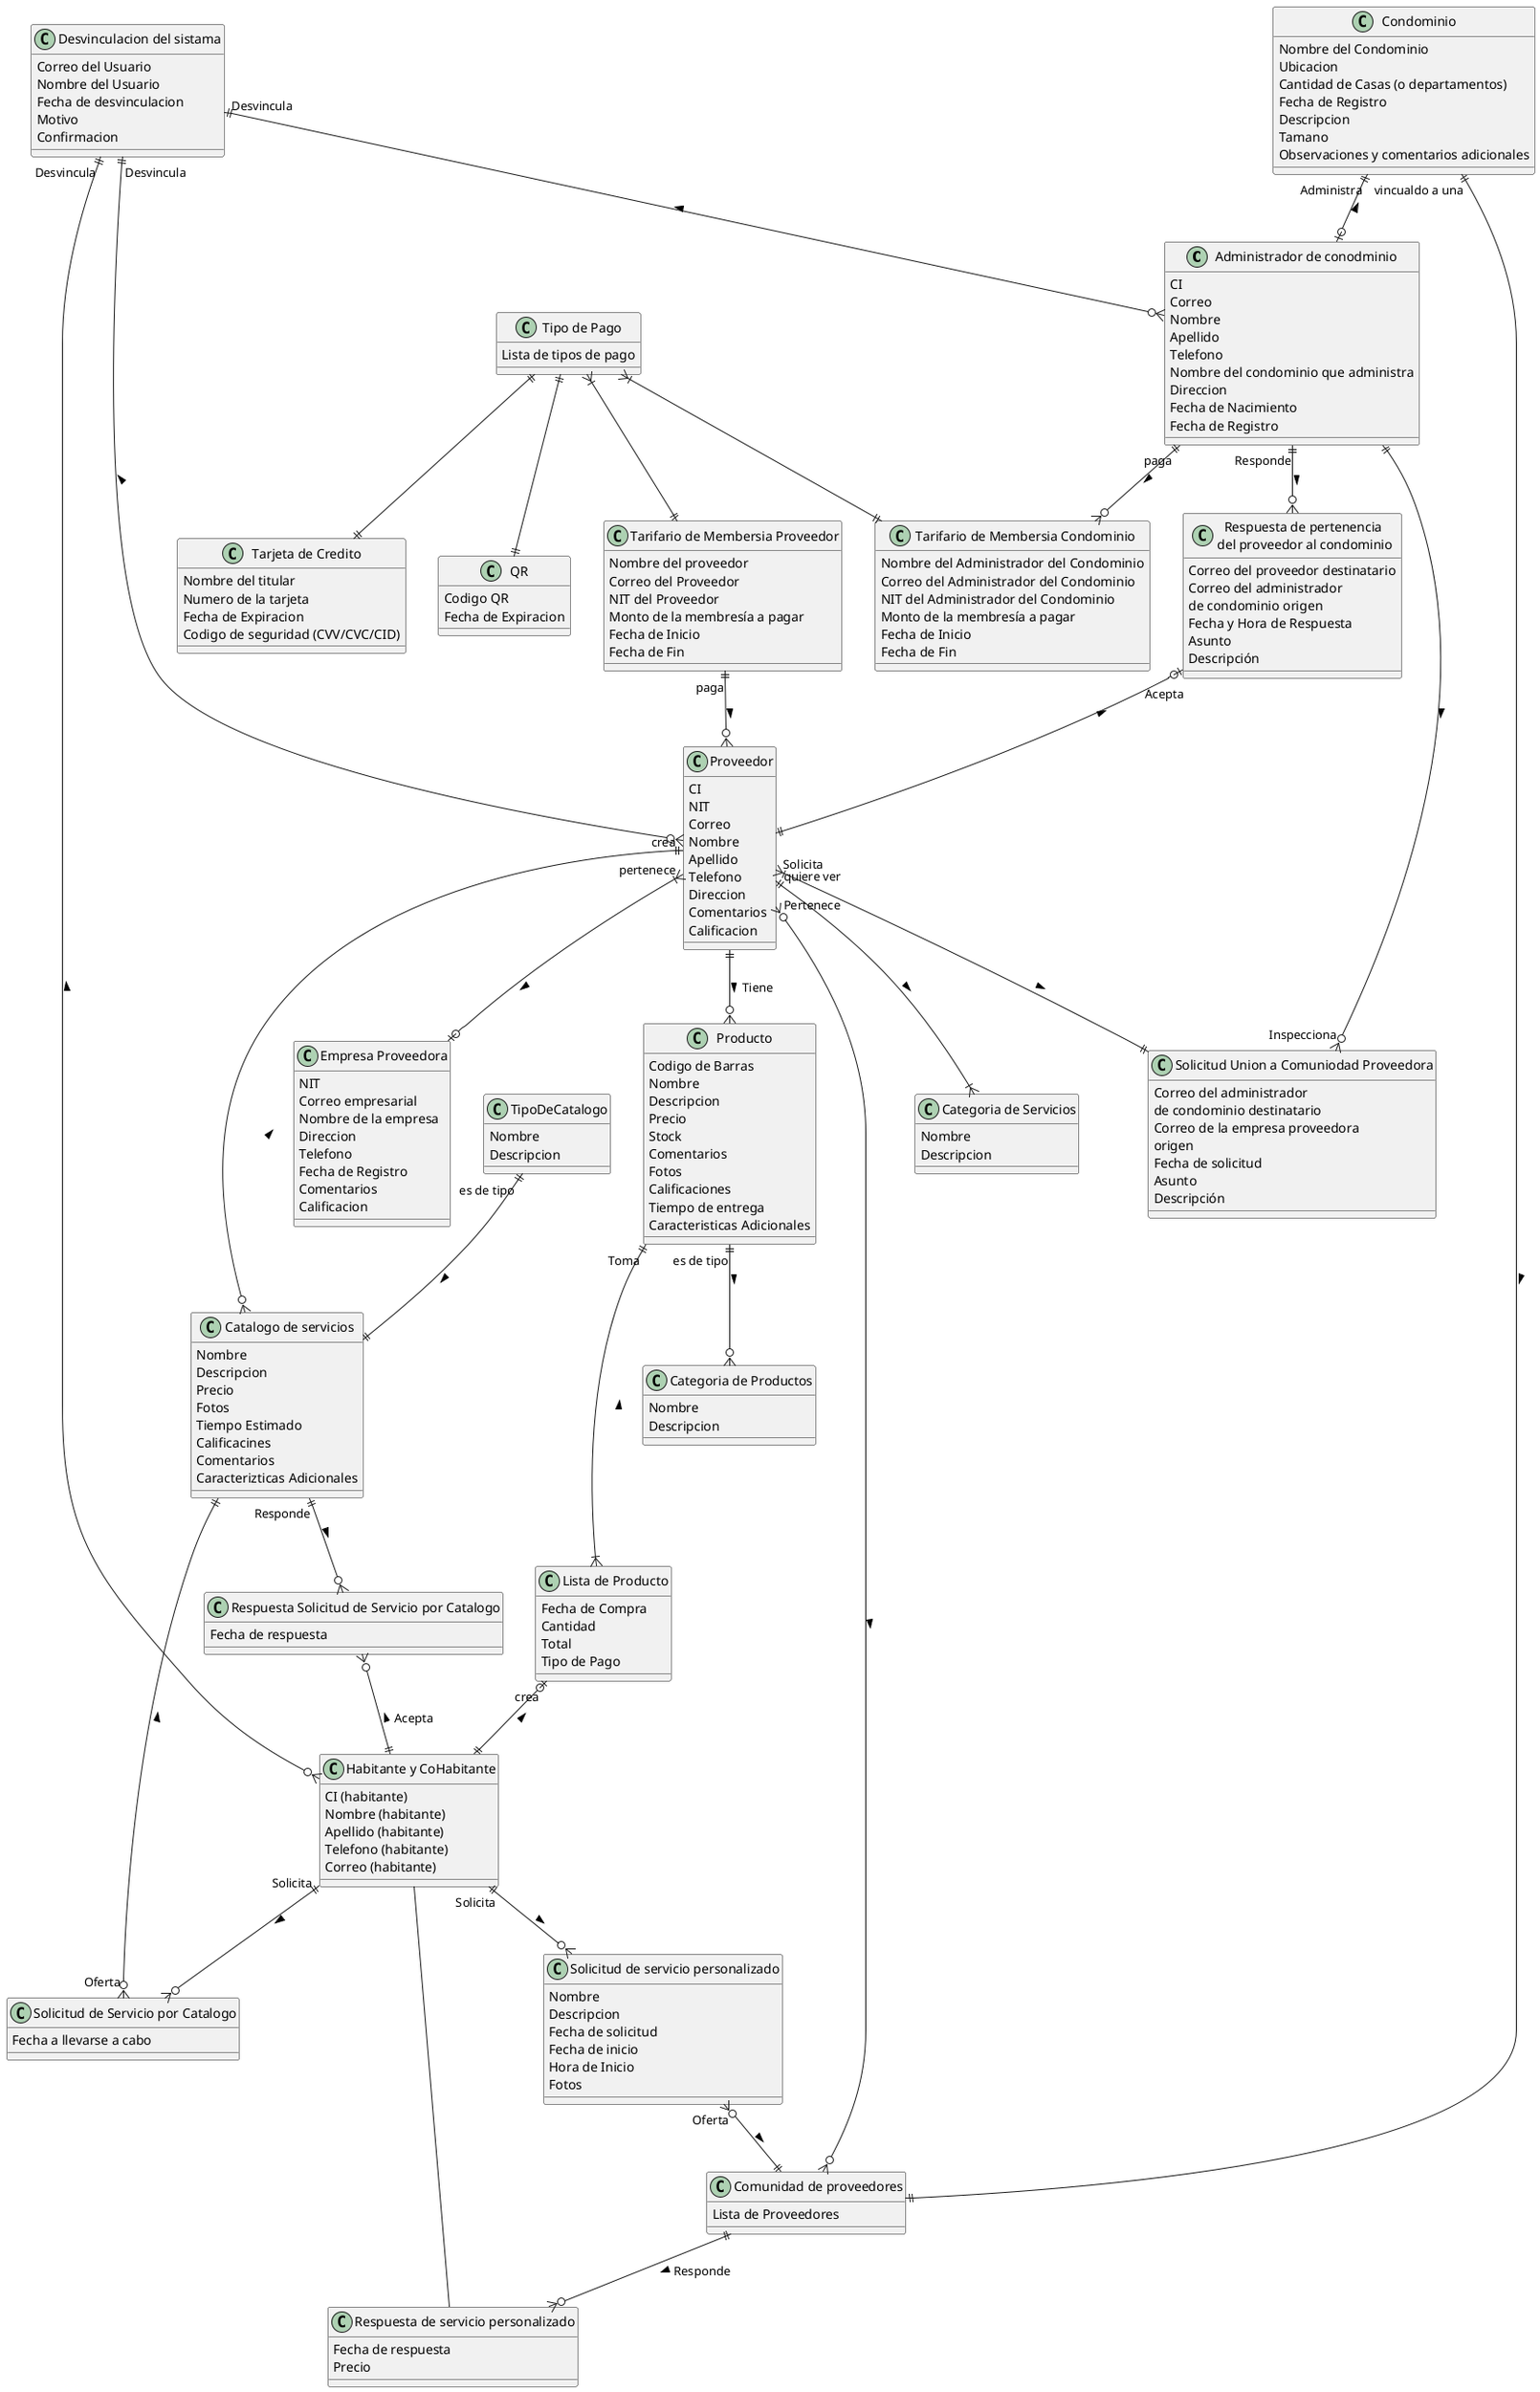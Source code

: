 @startuml

' 9
class "Administrador de conodminio" {
  {field} CI
  {field} Correo
  {field} Nombre
  {field} Apellido
  {field} Telefono
  {field} Nombre del condominio que administra
  {field} Direccion
  {field} Fecha de Nacimiento
  {field} Fecha de Registro
}

' 2
class Condominio {
  {field} Nombre del Condominio
  {field} Ubicacion
  {field} Cantidad de Casas (o departamentos)
  {field} Fecha de Registro
  {field} Descripcion
  {field} Tamano
  {field} Observaciones y comentarios adicionales
}

' 3
class Proveedor {
  {field} CI
  {field} NIT
  {field} Correo
  {field} Nombre
  {field} Apellido
  {field} Telefono
  {field} Direccion
  {field} Comentarios
  {field} Calificacion
}

' 4
class "Empresa Proveedora" {
  {field} NIT
  {field} Correo empresarial
  {field} Nombre de la empresa
  {field} Direccion
  {field} Telefono
  {field} Fecha de Registro
  {field} Comentarios
  {field} Calificacion
}

' 10
class "Habitante y CoHabitante" {
  {field} CI (habitante)
  {field} Nombre (habitante)
  {field} Apellido (habitante)
  {field} Telefono (habitante)
  {field} Correo (habitante)
}

' 5
class "Tarifario de Membersia Condominio" {
  {field} Nombre del Administrador del Condominio
  {field} Correo del Administrador del Condominio
  {field} NIT del Administrador del Condominio
  {field} Monto de la membresía a pagar 
  {field} Fecha de Inicio
  {field} Fecha de Fin
}

' 6
class "Tarifario de Membersia Proveedor" {
  {field} Nombre del proveedor
  {field} Correo del Proveedor
  {field} NIT del Proveedor
  {field} Monto de la membresía a pagar 
  {field} Fecha de Inicio
  {field} Fecha de Fin
}

' 7
class "Tipo de Pago" {
  Lista de tipos de pago
}

' 11
class "Solicitud Union a Comuniodad Proveedora" {
  {field} Correo del administrador \nde condominio destinatario
  {field} Correo de la empresa proveedora \norigen
  {field} Fecha de solicitud
  {field} Asunto
  {field} Descripción
}

' 12
class "Respuesta de pertenencia \ndel proveedor al condominio" {
  {field} Correo del proveedor destinatario
  {field} Correo del administrador \nde condominio origen
  {field} Fecha y Hora de Respuesta
  {field} Asunto
  {field} Descripción
}

' 13
class "Solicitud de Servicio por Catalogo" {
  {field} Fecha a llevarse a cabo
}
' 14
class "Respuesta Solicitud de Servicio por Catalogo" {
  {field} Fecha de respuesta
}

' 15
class "Solicitud de servicio personalizado" {
  {field} Nombre 
  {field} Descripcion
  {field} Fecha de solicitud
  {field} Fecha de inicio
  {field} Hora de Inicio
  {field} Fotos
}
' 16
class "Respuesta de servicio personalizado" {
  {field} Fecha de respuesta
  {field} Precio
}

' 19
class "Desvinculacion del sistama" {
  {field} Correo del Usuario
  {field} Nombre del Usuario
  {field} Fecha de desvinculacion
  {field} Motivo
  {field} Confirmacion
}

' 20
class "Catalogo de servicios" {
  {field} Nombre 
  {field} Descripcion
  {field} Precio
  {field} Fotos
  {field} Tiempo Estimado
  {field} Calificacines
  {field} Comentarios
  {field} Caracterizticas Adicionales
}

' E21
class "Comunidad de proveedores" {
  {field} Lista de Proveedores
}

' E23
class Producto {
  {field} Codigo de Barras 
  {field} Nombre 
  {field} Descripcion 
  {field} Precio
  {field} Stock 
  {field} Comentarios 
  {field} Fotos
  {field} Calificaciones
  {field} Tiempo de entrega
  {field} Caracteristicas Adicionales
}

' E24
class "Lista de Producto" {
  {field} Fecha de Compra
  {field} Cantidad
  {field} Total
  {field} Tipo de Pago
}

' E25
class "Tarjeta de Credito" {
  {field} Nombre del titular
  {field} Numero de la tarjeta
  {field} Fecha de Expiracion
  {field} Codigo de seguridad (CVV/CVC/CID)
}

' E26
class QR {
  {field} Codigo QR
  {field} Fecha de Expiracion
}

' E27
class "Categoria de Servicios" {
  {field} Nombre
  {field} Descripcion
}

' E28
class "Categoria de Productos" {
  {field} Nombre
  {field} Descripcion
}


class TipoDeCatalogo {
  {field} Nombre
  {field} Descripcion
}

' RELACIONES

' FLUJO CONDOMINIO
Condominio ||--o| "Administrador de conodminio" : "Administra" <
Condominio ||--|| "Comunidad de proveedores" : "vincualdo a una" >

' FLUJO DE SERVICIO PERSONALIZADO
"Habitante y CoHabitante" ||--o{ "Solicitud de servicio personalizado" : "Solicita" >
"Solicitud de servicio personalizado" }o--|| "Comunidad de proveedores" : "Oferta" >
"Respuesta de servicio personalizado" -- "Habitante y CoHabitante"
"Comunidad de proveedores" ||--o{ "Respuesta de servicio personalizado" : Responde >
Proveedor ||--|{ "Categoria de Servicios" : "quiere ver" >


' FLUJO DE SOLICITUD DE PRODUCTO
Proveedor ||--o{ Producto : Tiene >
Producto ||--o{ "Categoria de Productos" : "es de tipo" >
' Producto }o--|| "Comunidad de proveedores" : Oferta >
Producto ||---|{ "Lista de Producto" : "Toma" <
"Lista de Producto" |o--|| "Habitante y CoHabitante" : "crea" <

' FLUJO DE SOLICITUD DE SERVICIO POR CATALOGO
Proveedor ||--o{ "Catalogo de servicios" : "crea" <
"Habitante y CoHabitante" ||--o{ "Solicitud de Servicio por Catalogo" : "Solicita" >
"Solicitud de Servicio por Catalogo" }o--|| "Catalogo de servicios" : "Oferta" >
"Catalogo de servicios" ||--o{ "Respuesta Solicitud de Servicio por Catalogo" : "Responde" >
"Respuesta Solicitud de Servicio por Catalogo" }o--|| "Habitante y CoHabitante" : Acepta <
TipoDeCatalogo ||--|| "Catalogo de servicios" : "es de tipo" >

' FLUJO DE SOLICITUD DE PERTENENCIA (PROVEEDORES|CONMINIO)
' "Administrador de conodminio"
Proveedor }|--o| "Empresa Proveedora" : "pertenece" > 
Proveedor }|--|| "Solicitud Union a Comuniodad Proveedora" : "Solicita" >
"Solicitud Union a Comuniodad Proveedora" }o--|| "Administrador de conodminio" : "Inspecciona" <
"Administrador de conodminio" ||--o{ "Respuesta de pertenencia \ndel proveedor al condominio" : "Responde" >
"Respuesta de pertenencia \ndel proveedor al condominio" |o--|| "Proveedor" : "Acepta" <
Proveedor }o--o{ "Comunidad de proveedores" : "Pertenece" >

' FLUJO DE TARIFA
"Administrador de conodminio" ||--o{ "Tarifario de Membersia Condominio" : "paga" >
"Tarifario de Membersia Proveedor" ||--o{ "Proveedor" : "paga" >
"Tipo de Pago" }|--|| "Tarifario de Membersia Condominio"
"Tipo de Pago" }|--|| "Tarifario de Membersia Proveedor"
"Tipo de Pago" ||--|| "Tarjeta de Credito"
"Tipo de Pago" ||--|| QR
' "Reporte de Pago de Membresia"

' FLUJO DESVINCULACION DEL SISTEMA
"Desvinculacion del sistama" ||--o{ "Administrador de conodminio" : "Desvincula" <
"Desvinculacion del sistama" ||--o{ "Proveedor" : "Desvincula" <
"Desvinculacion del sistama" ||--o{ "Habitante y CoHabitante" : "Desvincula" <

@enduml

